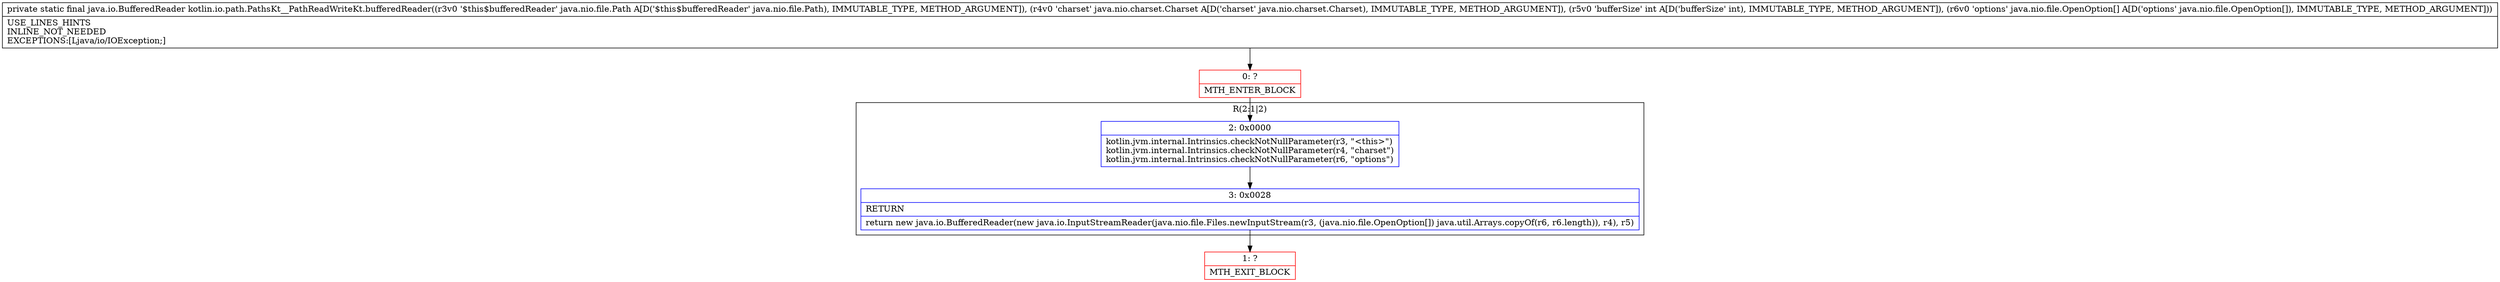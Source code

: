 digraph "CFG forkotlin.io.path.PathsKt__PathReadWriteKt.bufferedReader(Ljava\/nio\/file\/Path;Ljava\/nio\/charset\/Charset;I[Ljava\/nio\/file\/OpenOption;)Ljava\/io\/BufferedReader;" {
subgraph cluster_Region_507713729 {
label = "R(2:1|2)";
node [shape=record,color=blue];
Node_2 [shape=record,label="{2\:\ 0x0000|kotlin.jvm.internal.Intrinsics.checkNotNullParameter(r3, \"\<this\>\")\lkotlin.jvm.internal.Intrinsics.checkNotNullParameter(r4, \"charset\")\lkotlin.jvm.internal.Intrinsics.checkNotNullParameter(r6, \"options\")\l}"];
Node_3 [shape=record,label="{3\:\ 0x0028|RETURN\l|return new java.io.BufferedReader(new java.io.InputStreamReader(java.nio.file.Files.newInputStream(r3, (java.nio.file.OpenOption[]) java.util.Arrays.copyOf(r6, r6.length)), r4), r5)\l}"];
}
Node_0 [shape=record,color=red,label="{0\:\ ?|MTH_ENTER_BLOCK\l}"];
Node_1 [shape=record,color=red,label="{1\:\ ?|MTH_EXIT_BLOCK\l}"];
MethodNode[shape=record,label="{private static final java.io.BufferedReader kotlin.io.path.PathsKt__PathReadWriteKt.bufferedReader((r3v0 '$this$bufferedReader' java.nio.file.Path A[D('$this$bufferedReader' java.nio.file.Path), IMMUTABLE_TYPE, METHOD_ARGUMENT]), (r4v0 'charset' java.nio.charset.Charset A[D('charset' java.nio.charset.Charset), IMMUTABLE_TYPE, METHOD_ARGUMENT]), (r5v0 'bufferSize' int A[D('bufferSize' int), IMMUTABLE_TYPE, METHOD_ARGUMENT]), (r6v0 'options' java.nio.file.OpenOption[] A[D('options' java.nio.file.OpenOption[]), IMMUTABLE_TYPE, METHOD_ARGUMENT]))  | USE_LINES_HINTS\lINLINE_NOT_NEEDED\lEXCEPTIONS:[Ljava\/io\/IOException;]\l}"];
MethodNode -> Node_0;Node_2 -> Node_3;
Node_3 -> Node_1;
Node_0 -> Node_2;
}

